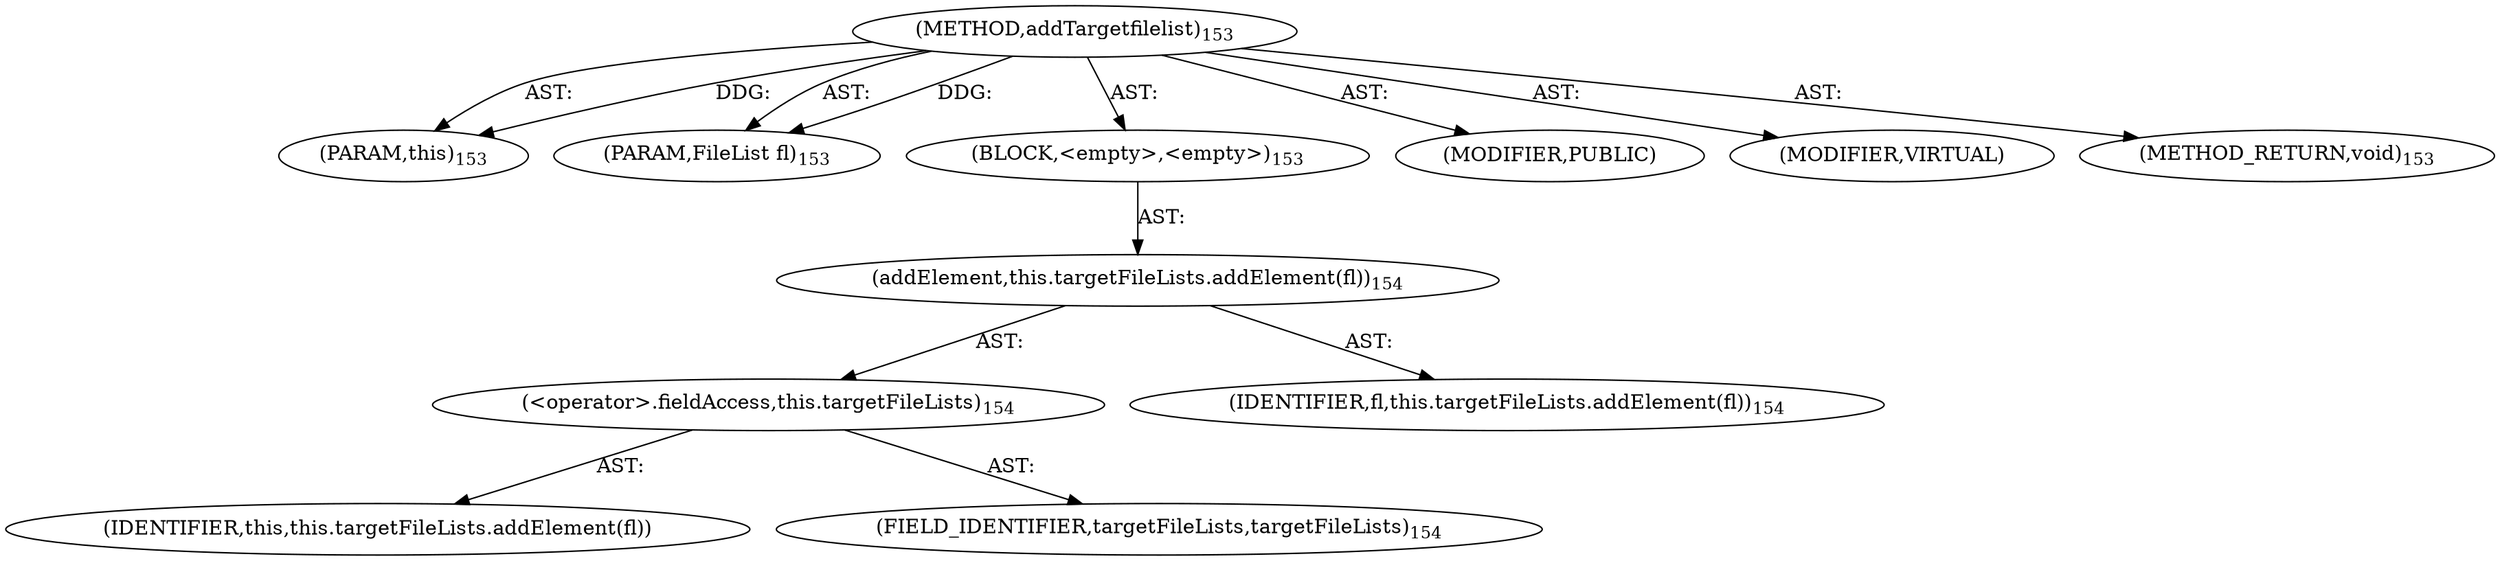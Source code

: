 digraph "addTargetfilelist" {  
"111669149700" [label = <(METHOD,addTargetfilelist)<SUB>153</SUB>> ]
"115964117000" [label = <(PARAM,this)<SUB>153</SUB>> ]
"115964117001" [label = <(PARAM,FileList fl)<SUB>153</SUB>> ]
"25769803780" [label = <(BLOCK,&lt;empty&gt;,&lt;empty&gt;)<SUB>153</SUB>> ]
"30064771098" [label = <(addElement,this.targetFileLists.addElement(fl))<SUB>154</SUB>> ]
"30064771099" [label = <(&lt;operator&gt;.fieldAccess,this.targetFileLists)<SUB>154</SUB>> ]
"68719476770" [label = <(IDENTIFIER,this,this.targetFileLists.addElement(fl))> ]
"55834574859" [label = <(FIELD_IDENTIFIER,targetFileLists,targetFileLists)<SUB>154</SUB>> ]
"68719476771" [label = <(IDENTIFIER,fl,this.targetFileLists.addElement(fl))<SUB>154</SUB>> ]
"133143986188" [label = <(MODIFIER,PUBLIC)> ]
"133143986189" [label = <(MODIFIER,VIRTUAL)> ]
"128849018884" [label = <(METHOD_RETURN,void)<SUB>153</SUB>> ]
  "111669149700" -> "115964117000"  [ label = "AST: "] 
  "111669149700" -> "115964117001"  [ label = "AST: "] 
  "111669149700" -> "25769803780"  [ label = "AST: "] 
  "111669149700" -> "133143986188"  [ label = "AST: "] 
  "111669149700" -> "133143986189"  [ label = "AST: "] 
  "111669149700" -> "128849018884"  [ label = "AST: "] 
  "25769803780" -> "30064771098"  [ label = "AST: "] 
  "30064771098" -> "30064771099"  [ label = "AST: "] 
  "30064771098" -> "68719476771"  [ label = "AST: "] 
  "30064771099" -> "68719476770"  [ label = "AST: "] 
  "30064771099" -> "55834574859"  [ label = "AST: "] 
  "111669149700" -> "115964117000"  [ label = "DDG: "] 
  "111669149700" -> "115964117001"  [ label = "DDG: "] 
}
